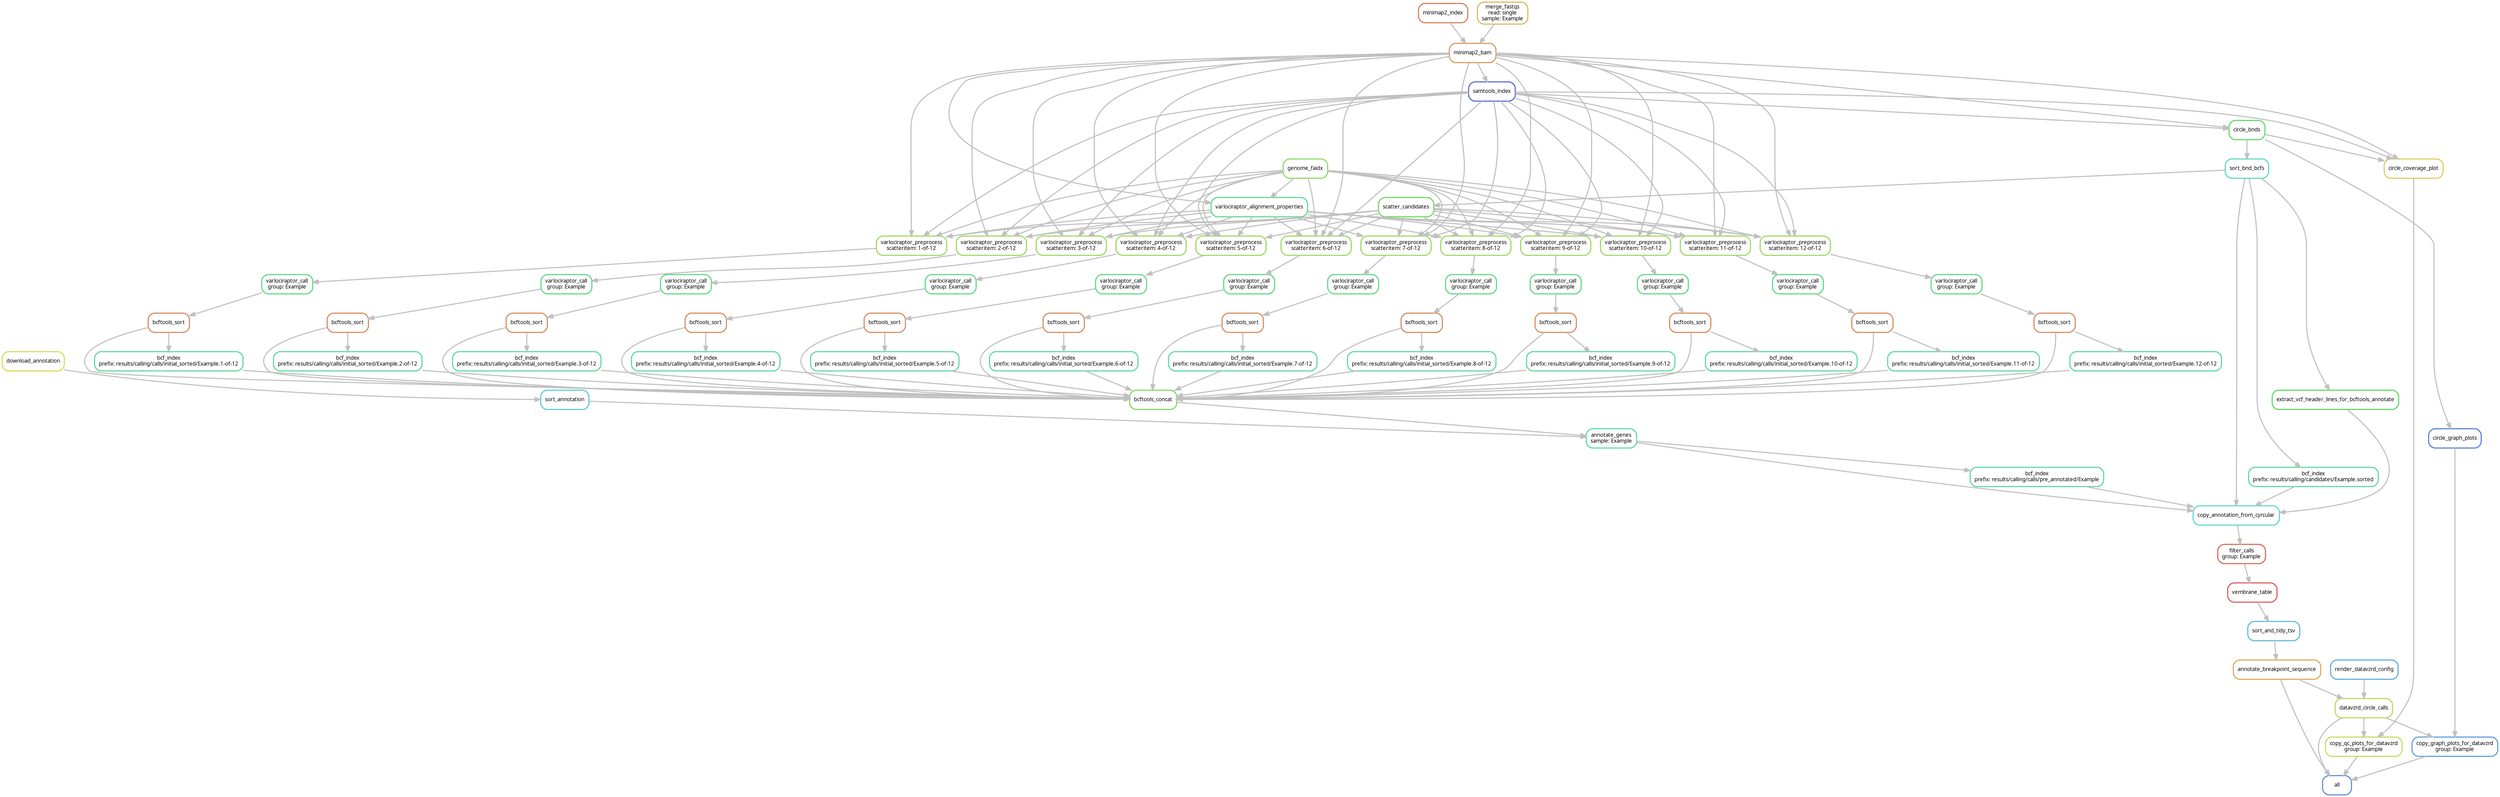 digraph snakemake_dag {
    graph[bgcolor=white, margin=0];
    node[shape=box, style=rounded, fontname=sans,                 fontsize=10, penwidth=2];
    edge[penwidth=2, color=grey];
	0[label = "all", color = "0.60 0.6 0.85", style="rounded"];
	1[label = "annotate_breakpoint_sequence", color = "0.10 0.6 0.85", style="rounded"];
	2[label = "sort_and_tidy_tsv", color = "0.54 0.6 0.85", style="rounded"];
	3[label = "vembrane_table", color = "0.00 0.6 0.85", style="rounded"];
	4[label = "filter_calls\ngroup: Example", color = "0.02 0.6 0.85", style="rounded"];
	5[label = "copy_annotation_from_cyrcular", color = "0.48 0.6 0.85", style="rounded"];
	6[label = "annotate_genes\nsample: Example", color = "0.44 0.6 0.85", style="rounded"];
	7[label = "sort_annotation", color = "0.52 0.6 0.85", style="rounded"];
	8[label = "download_annotation", color = "0.17 0.6 0.85", style="rounded"];
	9[label = "bcftools_concat", color = "0.29 0.6 0.85", style="rounded"];
	10[label = "bcftools_sort", color = "0.06 0.6 0.85", style="rounded"];
	11[label = "varlociraptor_call\ngroup: Example", color = "0.38 0.6 0.85", style="rounded"];
	12[label = "varlociraptor_preprocess\nscatteritem: 1-of-12", color = "0.25 0.6 0.85", style="rounded"];
	13[label = "genome_faidx", color = "0.27 0.6 0.85", style="rounded"];
	14[label = "scatter_candidates", color = "0.31 0.6 0.85", style="rounded"];
	15[label = "sort_bnd_bcfs", color = "0.46 0.6 0.85", style="rounded"];
	16[label = "circle_bnds", color = "0.35 0.6 0.85", style="rounded"];
	17[label = "minimap2_bam", color = "0.08 0.6 0.85", style="rounded"];
	18[label = "minimap2_index", color = "0.04 0.6 0.85", style="rounded"];
	19[label = "merge_fastqs\nread: single\nsample: Example", color = "0.12 0.6 0.85", style="rounded"];
	20[label = "samtools_index", color = "0.65 0.6 0.85", style="rounded"];
	21[label = "varlociraptor_alignment_properties", color = "0.40 0.6 0.85", style="rounded"];
	22[label = "bcftools_sort", color = "0.06 0.6 0.85", style="rounded"];
	23[label = "varlociraptor_call\ngroup: Example", color = "0.38 0.6 0.85", style="rounded"];
	24[label = "varlociraptor_preprocess\nscatteritem: 2-of-12", color = "0.25 0.6 0.85", style="rounded"];
	25[label = "bcftools_sort", color = "0.06 0.6 0.85", style="rounded"];
	26[label = "varlociraptor_call\ngroup: Example", color = "0.38 0.6 0.85", style="rounded"];
	27[label = "varlociraptor_preprocess\nscatteritem: 3-of-12", color = "0.25 0.6 0.85", style="rounded"];
	28[label = "bcftools_sort", color = "0.06 0.6 0.85", style="rounded"];
	29[label = "varlociraptor_call\ngroup: Example", color = "0.38 0.6 0.85", style="rounded"];
	30[label = "varlociraptor_preprocess\nscatteritem: 4-of-12", color = "0.25 0.6 0.85", style="rounded"];
	31[label = "bcftools_sort", color = "0.06 0.6 0.85", style="rounded"];
	32[label = "varlociraptor_call\ngroup: Example", color = "0.38 0.6 0.85", style="rounded"];
	33[label = "varlociraptor_preprocess\nscatteritem: 5-of-12", color = "0.25 0.6 0.85", style="rounded"];
	34[label = "bcftools_sort", color = "0.06 0.6 0.85", style="rounded"];
	35[label = "varlociraptor_call\ngroup: Example", color = "0.38 0.6 0.85", style="rounded"];
	36[label = "varlociraptor_preprocess\nscatteritem: 6-of-12", color = "0.25 0.6 0.85", style="rounded"];
	37[label = "bcftools_sort", color = "0.06 0.6 0.85", style="rounded"];
	38[label = "varlociraptor_call\ngroup: Example", color = "0.38 0.6 0.85", style="rounded"];
	39[label = "varlociraptor_preprocess\nscatteritem: 7-of-12", color = "0.25 0.6 0.85", style="rounded"];
	40[label = "bcftools_sort", color = "0.06 0.6 0.85", style="rounded"];
	41[label = "varlociraptor_call\ngroup: Example", color = "0.38 0.6 0.85", style="rounded"];
	42[label = "varlociraptor_preprocess\nscatteritem: 8-of-12", color = "0.25 0.6 0.85", style="rounded"];
	43[label = "bcftools_sort", color = "0.06 0.6 0.85", style="rounded"];
	44[label = "varlociraptor_call\ngroup: Example", color = "0.38 0.6 0.85", style="rounded"];
	45[label = "varlociraptor_preprocess\nscatteritem: 9-of-12", color = "0.25 0.6 0.85", style="rounded"];
	46[label = "bcftools_sort", color = "0.06 0.6 0.85", style="rounded"];
	47[label = "varlociraptor_call\ngroup: Example", color = "0.38 0.6 0.85", style="rounded"];
	48[label = "varlociraptor_preprocess\nscatteritem: 10-of-12", color = "0.25 0.6 0.85", style="rounded"];
	49[label = "bcftools_sort", color = "0.06 0.6 0.85", style="rounded"];
	50[label = "varlociraptor_call\ngroup: Example", color = "0.38 0.6 0.85", style="rounded"];
	51[label = "varlociraptor_preprocess\nscatteritem: 11-of-12", color = "0.25 0.6 0.85", style="rounded"];
	52[label = "bcftools_sort", color = "0.06 0.6 0.85", style="rounded"];
	53[label = "varlociraptor_call\ngroup: Example", color = "0.38 0.6 0.85", style="rounded"];
	54[label = "varlociraptor_preprocess\nscatteritem: 12-of-12", color = "0.25 0.6 0.85", style="rounded"];
	55[label = "bcf_index\nprefix: results/calling/calls/initial_sorted/Example.1-of-12", color = "0.42 0.6 0.85", style="rounded"];
	56[label = "bcf_index\nprefix: results/calling/calls/initial_sorted/Example.2-of-12", color = "0.42 0.6 0.85", style="rounded"];
	57[label = "bcf_index\nprefix: results/calling/calls/initial_sorted/Example.3-of-12", color = "0.42 0.6 0.85", style="rounded"];
	58[label = "bcf_index\nprefix: results/calling/calls/initial_sorted/Example.4-of-12", color = "0.42 0.6 0.85", style="rounded"];
	59[label = "bcf_index\nprefix: results/calling/calls/initial_sorted/Example.5-of-12", color = "0.42 0.6 0.85", style="rounded"];
	60[label = "bcf_index\nprefix: results/calling/calls/initial_sorted/Example.6-of-12", color = "0.42 0.6 0.85", style="rounded"];
	61[label = "bcf_index\nprefix: results/calling/calls/initial_sorted/Example.7-of-12", color = "0.42 0.6 0.85", style="rounded"];
	62[label = "bcf_index\nprefix: results/calling/calls/initial_sorted/Example.8-of-12", color = "0.42 0.6 0.85", style="rounded"];
	63[label = "bcf_index\nprefix: results/calling/calls/initial_sorted/Example.9-of-12", color = "0.42 0.6 0.85", style="rounded"];
	64[label = "bcf_index\nprefix: results/calling/calls/initial_sorted/Example.10-of-12", color = "0.42 0.6 0.85", style="rounded"];
	65[label = "bcf_index\nprefix: results/calling/calls/initial_sorted/Example.11-of-12", color = "0.42 0.6 0.85", style="rounded"];
	66[label = "bcf_index\nprefix: results/calling/calls/initial_sorted/Example.12-of-12", color = "0.42 0.6 0.85", style="rounded"];
	67[label = "bcf_index\nprefix: results/calling/calls/pre_annotated/Example", color = "0.42 0.6 0.85", style="rounded"];
	68[label = "bcf_index\nprefix: results/calling/candidates/Example.sorted", color = "0.42 0.6 0.85", style="rounded"];
	69[label = "extract_vcf_header_lines_for_bcftools_annotate", color = "0.33 0.6 0.85", style="rounded"];
	70[label = "datavzrd_circle_calls", color = "0.21 0.6 0.85", style="rounded"];
	71[label = "render_datavzrd_config", color = "0.56 0.6 0.85", style="rounded"];
	72[label = "copy_qc_plots_for_datavzrd\ngroup: Example", color = "0.19 0.6 0.85", style="rounded"];
	73[label = "circle_coverage_plot", color = "0.15 0.6 0.85", style="rounded"];
	74[label = "copy_graph_plots_for_datavzrd\ngroup: Example", color = "0.58 0.6 0.85", style="rounded"];
	75[label = "circle_graph_plots", color = "0.62 0.6 0.85", style="rounded"];
	1 -> 0
	70 -> 0
	72 -> 0
	74 -> 0
	2 -> 1
	3 -> 2
	4 -> 3
	5 -> 4
	6 -> 5
	67 -> 5
	15 -> 5
	68 -> 5
	69 -> 5
	7 -> 6
	9 -> 6
	8 -> 7
	10 -> 9
	22 -> 9
	25 -> 9
	28 -> 9
	31 -> 9
	34 -> 9
	37 -> 9
	40 -> 9
	43 -> 9
	46 -> 9
	49 -> 9
	52 -> 9
	55 -> 9
	56 -> 9
	57 -> 9
	58 -> 9
	59 -> 9
	60 -> 9
	61 -> 9
	62 -> 9
	63 -> 9
	64 -> 9
	65 -> 9
	66 -> 9
	11 -> 10
	12 -> 11
	13 -> 12
	14 -> 12
	17 -> 12
	20 -> 12
	21 -> 12
	15 -> 14
	16 -> 15
	17 -> 16
	20 -> 16
	18 -> 17
	19 -> 17
	17 -> 20
	13 -> 21
	17 -> 21
	23 -> 22
	24 -> 23
	13 -> 24
	14 -> 24
	17 -> 24
	20 -> 24
	21 -> 24
	26 -> 25
	27 -> 26
	13 -> 27
	14 -> 27
	17 -> 27
	20 -> 27
	21 -> 27
	29 -> 28
	30 -> 29
	13 -> 30
	14 -> 30
	17 -> 30
	20 -> 30
	21 -> 30
	32 -> 31
	33 -> 32
	13 -> 33
	14 -> 33
	17 -> 33
	20 -> 33
	21 -> 33
	35 -> 34
	36 -> 35
	13 -> 36
	14 -> 36
	17 -> 36
	20 -> 36
	21 -> 36
	38 -> 37
	39 -> 38
	13 -> 39
	14 -> 39
	17 -> 39
	20 -> 39
	21 -> 39
	41 -> 40
	42 -> 41
	13 -> 42
	14 -> 42
	17 -> 42
	20 -> 42
	21 -> 42
	44 -> 43
	45 -> 44
	13 -> 45
	14 -> 45
	17 -> 45
	20 -> 45
	21 -> 45
	47 -> 46
	48 -> 47
	13 -> 48
	14 -> 48
	17 -> 48
	20 -> 48
	21 -> 48
	50 -> 49
	51 -> 50
	13 -> 51
	14 -> 51
	17 -> 51
	20 -> 51
	21 -> 51
	53 -> 52
	54 -> 53
	13 -> 54
	14 -> 54
	17 -> 54
	20 -> 54
	21 -> 54
	10 -> 55
	22 -> 56
	25 -> 57
	28 -> 58
	31 -> 59
	34 -> 60
	37 -> 61
	40 -> 62
	43 -> 63
	46 -> 64
	49 -> 65
	52 -> 66
	6 -> 67
	15 -> 68
	15 -> 69
	71 -> 70
	1 -> 70
	73 -> 72
	70 -> 72
	17 -> 73
	20 -> 73
	16 -> 73
	75 -> 74
	70 -> 74
	16 -> 75
}            
